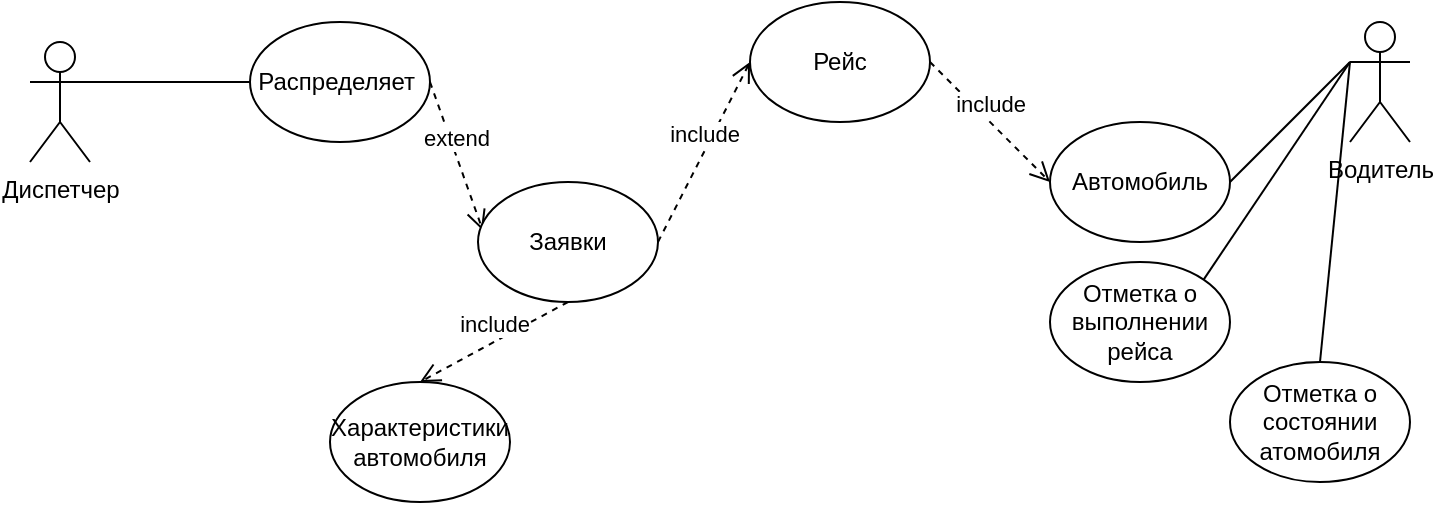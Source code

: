 <mxfile version="21.7.5" type="device">
  <diagram name="Страница — 1" id="1O7Gtt7k67y76RaPyRUI">
    <mxGraphModel dx="1147" dy="632" grid="1" gridSize="10" guides="1" tooltips="1" connect="1" arrows="1" fold="1" page="1" pageScale="1" pageWidth="827" pageHeight="1169" math="0" shadow="0">
      <root>
        <mxCell id="0" />
        <mxCell id="1" parent="0" />
        <mxCell id="NdJ_koSOOykiN_rZKej--1" value="Диспетчер" style="shape=umlActor;verticalLabelPosition=bottom;verticalAlign=top;html=1;outlineConnect=0;" parent="1" vertex="1">
          <mxGeometry x="100" y="270" width="30" height="60" as="geometry" />
        </mxCell>
        <mxCell id="NdJ_koSOOykiN_rZKej--2" value="Водитель" style="shape=umlActor;verticalLabelPosition=bottom;verticalAlign=top;html=1;outlineConnect=0;" parent="1" vertex="1">
          <mxGeometry x="760" y="260" width="30" height="60" as="geometry" />
        </mxCell>
        <mxCell id="NdJ_koSOOykiN_rZKej--3" value="Распределяет&amp;nbsp;" style="ellipse;whiteSpace=wrap;html=1;" parent="1" vertex="1">
          <mxGeometry x="210" y="260" width="90" height="60" as="geometry" />
        </mxCell>
        <mxCell id="NdJ_koSOOykiN_rZKej--4" value="Автомобиль" style="ellipse;whiteSpace=wrap;html=1;" parent="1" vertex="1">
          <mxGeometry x="610" y="310" width="90" height="60" as="geometry" />
        </mxCell>
        <mxCell id="NdJ_koSOOykiN_rZKej--6" value="Рейс" style="ellipse;whiteSpace=wrap;html=1;" parent="1" vertex="1">
          <mxGeometry x="460" y="250" width="90" height="60" as="geometry" />
        </mxCell>
        <mxCell id="NdJ_koSOOykiN_rZKej--8" value="" style="endArrow=none;html=1;rounded=0;entryX=0;entryY=0.5;entryDx=0;entryDy=0;exitX=1;exitY=0.333;exitDx=0;exitDy=0;exitPerimeter=0;" parent="1" source="NdJ_koSOOykiN_rZKej--1" target="NdJ_koSOOykiN_rZKej--3" edge="1">
          <mxGeometry width="50" height="50" relative="1" as="geometry">
            <mxPoint x="120" y="230" as="sourcePoint" />
            <mxPoint x="170" y="180" as="targetPoint" />
          </mxGeometry>
        </mxCell>
        <mxCell id="NdJ_koSOOykiN_rZKej--9" value="" style="endArrow=none;html=1;rounded=0;exitX=1;exitY=0.5;exitDx=0;exitDy=0;entryX=0;entryY=0.333;entryDx=0;entryDy=0;entryPerimeter=0;" parent="1" source="NdJ_koSOOykiN_rZKej--4" target="NdJ_koSOOykiN_rZKej--2" edge="1">
          <mxGeometry width="50" height="50" relative="1" as="geometry">
            <mxPoint x="300" y="460" as="sourcePoint" />
            <mxPoint x="350" y="410" as="targetPoint" />
          </mxGeometry>
        </mxCell>
        <mxCell id="NdJ_koSOOykiN_rZKej--10" value="extend" style="html=1;verticalAlign=bottom;endArrow=open;dashed=1;endSize=8;curved=0;rounded=0;entryX=0.027;entryY=0.404;entryDx=0;entryDy=0;exitX=1;exitY=0.5;exitDx=0;exitDy=0;entryPerimeter=0;" parent="1" source="NdJ_koSOOykiN_rZKej--3" target="NdJ_koSOOykiN_rZKej--12" edge="1">
          <mxGeometry relative="1" as="geometry">
            <mxPoint x="350" y="210" as="sourcePoint" />
            <mxPoint x="270" y="210" as="targetPoint" />
          </mxGeometry>
        </mxCell>
        <mxCell id="NdJ_koSOOykiN_rZKej--11" value="include" style="html=1;verticalAlign=bottom;endArrow=open;dashed=1;endSize=8;curved=0;rounded=0;entryX=0;entryY=0.5;entryDx=0;entryDy=0;exitX=1;exitY=0.5;exitDx=0;exitDy=0;" parent="1" source="NdJ_koSOOykiN_rZKej--6" target="NdJ_koSOOykiN_rZKej--4" edge="1">
          <mxGeometry relative="1" as="geometry">
            <mxPoint x="550" y="260" as="sourcePoint" />
            <mxPoint x="655.0" y="310.0" as="targetPoint" />
            <Array as="points" />
          </mxGeometry>
        </mxCell>
        <mxCell id="NdJ_koSOOykiN_rZKej--12" value="Заявки" style="ellipse;whiteSpace=wrap;html=1;" parent="1" vertex="1">
          <mxGeometry x="324" y="340" width="90" height="60" as="geometry" />
        </mxCell>
        <mxCell id="NdJ_koSOOykiN_rZKej--13" value="include" style="html=1;verticalAlign=bottom;endArrow=open;dashed=1;endSize=8;curved=0;rounded=0;entryX=0;entryY=0.5;entryDx=0;entryDy=0;exitX=1;exitY=0.5;exitDx=0;exitDy=0;" parent="1" source="NdJ_koSOOykiN_rZKej--12" target="NdJ_koSOOykiN_rZKej--6" edge="1">
          <mxGeometry relative="1" as="geometry">
            <mxPoint x="470" y="480" as="sourcePoint" />
            <mxPoint x="540" y="460" as="targetPoint" />
            <Array as="points" />
          </mxGeometry>
        </mxCell>
        <mxCell id="MYjAf4Wt6oUY87y9nUD0-2" value="Характеристики автомобиля" style="ellipse;whiteSpace=wrap;html=1;" vertex="1" parent="1">
          <mxGeometry x="250" y="440" width="90" height="60" as="geometry" />
        </mxCell>
        <mxCell id="MYjAf4Wt6oUY87y9nUD0-3" value="Отметка о выполнении рейса" style="ellipse;whiteSpace=wrap;html=1;" vertex="1" parent="1">
          <mxGeometry x="610" y="380" width="90" height="60" as="geometry" />
        </mxCell>
        <mxCell id="MYjAf4Wt6oUY87y9nUD0-4" value="Отметка о состоянии атомобиля" style="ellipse;whiteSpace=wrap;html=1;" vertex="1" parent="1">
          <mxGeometry x="700" y="430" width="90" height="60" as="geometry" />
        </mxCell>
        <mxCell id="MYjAf4Wt6oUY87y9nUD0-5" value="" style="endArrow=none;html=1;rounded=0;exitX=1;exitY=0;exitDx=0;exitDy=0;" edge="1" parent="1" source="MYjAf4Wt6oUY87y9nUD0-3">
          <mxGeometry width="50" height="50" relative="1" as="geometry">
            <mxPoint x="440" y="430" as="sourcePoint" />
            <mxPoint x="760" y="280" as="targetPoint" />
          </mxGeometry>
        </mxCell>
        <mxCell id="MYjAf4Wt6oUY87y9nUD0-6" value="include" style="html=1;verticalAlign=bottom;endArrow=open;dashed=1;endSize=8;curved=0;rounded=0;entryX=0.5;entryY=0;entryDx=0;entryDy=0;exitX=0.5;exitY=1;exitDx=0;exitDy=0;" edge="1" parent="1" source="NdJ_koSOOykiN_rZKej--12" target="MYjAf4Wt6oUY87y9nUD0-2">
          <mxGeometry relative="1" as="geometry">
            <mxPoint x="414" y="490" as="sourcePoint" />
            <mxPoint x="460" y="400" as="targetPoint" />
            <Array as="points" />
          </mxGeometry>
        </mxCell>
        <mxCell id="MYjAf4Wt6oUY87y9nUD0-7" value="" style="endArrow=none;html=1;rounded=0;entryX=0;entryY=0.333;entryDx=0;entryDy=0;entryPerimeter=0;exitX=0.5;exitY=0;exitDx=0;exitDy=0;" edge="1" parent="1" source="MYjAf4Wt6oUY87y9nUD0-4" target="NdJ_koSOOykiN_rZKej--2">
          <mxGeometry width="50" height="50" relative="1" as="geometry">
            <mxPoint x="440" y="430" as="sourcePoint" />
            <mxPoint x="490" y="380" as="targetPoint" />
          </mxGeometry>
        </mxCell>
      </root>
    </mxGraphModel>
  </diagram>
</mxfile>
